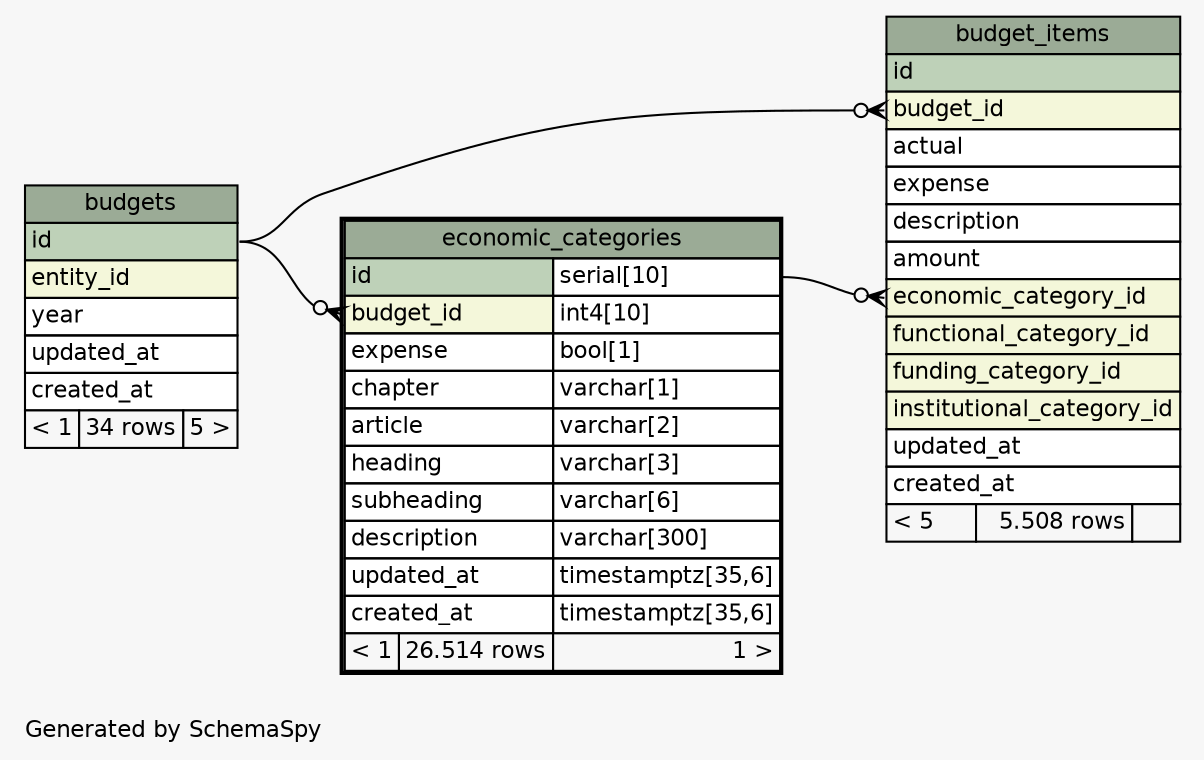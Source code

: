 // dot 2.36.0 on Linux 3.13.0-36-generic
// SchemaSpy rev 590
digraph "oneDegreeRelationshipsDiagram" {
  graph [
    rankdir="RL"
    bgcolor="#f7f7f7"
    label="\nGenerated by SchemaSpy"
    labeljust="l"
    nodesep="0.18"
    ranksep="0.46"
    fontname="Helvetica"
    fontsize="11"
  ];
  node [
    fontname="Helvetica"
    fontsize="11"
    shape="plaintext"
  ];
  edge [
    arrowsize="0.8"
  ];
  "budget_items":"budget_id":w -> "budgets":"id":e [arrowhead=none dir=back arrowtail=crowodot];
  "budget_items":"economic_category_id":w -> "economic_categories":"id.type":e [arrowhead=none dir=back arrowtail=crowodot];
  "economic_categories":"budget_id":w -> "budgets":"id":e [arrowhead=none dir=back arrowtail=crowodot];
  "budget_items" [
    label=<
    <TABLE BORDER="0" CELLBORDER="1" CELLSPACING="0" BGCOLOR="#ffffff">
      <TR><TD COLSPAN="3" BGCOLOR="#9bab96" ALIGN="CENTER">budget_items</TD></TR>
      <TR><TD PORT="id" COLSPAN="3" BGCOLOR="#bed1b8" ALIGN="LEFT">id</TD></TR>
      <TR><TD PORT="budget_id" COLSPAN="3" BGCOLOR="#f4f7da" ALIGN="LEFT">budget_id</TD></TR>
      <TR><TD PORT="actual" COLSPAN="3" ALIGN="LEFT">actual</TD></TR>
      <TR><TD PORT="expense" COLSPAN="3" ALIGN="LEFT">expense</TD></TR>
      <TR><TD PORT="description" COLSPAN="3" ALIGN="LEFT">description</TD></TR>
      <TR><TD PORT="amount" COLSPAN="3" ALIGN="LEFT">amount</TD></TR>
      <TR><TD PORT="economic_category_id" COLSPAN="3" BGCOLOR="#f4f7da" ALIGN="LEFT">economic_category_id</TD></TR>
      <TR><TD PORT="functional_category_id" COLSPAN="3" BGCOLOR="#f4f7da" ALIGN="LEFT">functional_category_id</TD></TR>
      <TR><TD PORT="funding_category_id" COLSPAN="3" BGCOLOR="#f4f7da" ALIGN="LEFT">funding_category_id</TD></TR>
      <TR><TD PORT="institutional_category_id" COLSPAN="3" BGCOLOR="#f4f7da" ALIGN="LEFT">institutional_category_id</TD></TR>
      <TR><TD PORT="updated_at" COLSPAN="3" ALIGN="LEFT">updated_at</TD></TR>
      <TR><TD PORT="created_at" COLSPAN="3" ALIGN="LEFT">created_at</TD></TR>
      <TR><TD ALIGN="LEFT" BGCOLOR="#f7f7f7">&lt; 5</TD><TD ALIGN="RIGHT" BGCOLOR="#f7f7f7">5.508 rows</TD><TD ALIGN="RIGHT" BGCOLOR="#f7f7f7">  </TD></TR>
    </TABLE>>
    URL="budget_items.html"
    tooltip="budget_items"
  ];
  "budgets" [
    label=<
    <TABLE BORDER="0" CELLBORDER="1" CELLSPACING="0" BGCOLOR="#ffffff">
      <TR><TD COLSPAN="3" BGCOLOR="#9bab96" ALIGN="CENTER">budgets</TD></TR>
      <TR><TD PORT="id" COLSPAN="3" BGCOLOR="#bed1b8" ALIGN="LEFT">id</TD></TR>
      <TR><TD PORT="entity_id" COLSPAN="3" BGCOLOR="#f4f7da" ALIGN="LEFT">entity_id</TD></TR>
      <TR><TD PORT="year" COLSPAN="3" ALIGN="LEFT">year</TD></TR>
      <TR><TD PORT="updated_at" COLSPAN="3" ALIGN="LEFT">updated_at</TD></TR>
      <TR><TD PORT="created_at" COLSPAN="3" ALIGN="LEFT">created_at</TD></TR>
      <TR><TD ALIGN="LEFT" BGCOLOR="#f7f7f7">&lt; 1</TD><TD ALIGN="RIGHT" BGCOLOR="#f7f7f7">34 rows</TD><TD ALIGN="RIGHT" BGCOLOR="#f7f7f7">5 &gt;</TD></TR>
    </TABLE>>
    URL="budgets.html"
    tooltip="budgets"
  ];
  "economic_categories" [
    label=<
    <TABLE BORDER="2" CELLBORDER="1" CELLSPACING="0" BGCOLOR="#ffffff">
      <TR><TD COLSPAN="3" BGCOLOR="#9bab96" ALIGN="CENTER">economic_categories</TD></TR>
      <TR><TD PORT="id" COLSPAN="2" BGCOLOR="#bed1b8" ALIGN="LEFT">id</TD><TD PORT="id.type" ALIGN="LEFT">serial[10]</TD></TR>
      <TR><TD PORT="budget_id" COLSPAN="2" BGCOLOR="#f4f7da" ALIGN="LEFT">budget_id</TD><TD PORT="budget_id.type" ALIGN="LEFT">int4[10]</TD></TR>
      <TR><TD PORT="expense" COLSPAN="2" ALIGN="LEFT">expense</TD><TD PORT="expense.type" ALIGN="LEFT">bool[1]</TD></TR>
      <TR><TD PORT="chapter" COLSPAN="2" ALIGN="LEFT">chapter</TD><TD PORT="chapter.type" ALIGN="LEFT">varchar[1]</TD></TR>
      <TR><TD PORT="article" COLSPAN="2" ALIGN="LEFT">article</TD><TD PORT="article.type" ALIGN="LEFT">varchar[2]</TD></TR>
      <TR><TD PORT="heading" COLSPAN="2" ALIGN="LEFT">heading</TD><TD PORT="heading.type" ALIGN="LEFT">varchar[3]</TD></TR>
      <TR><TD PORT="subheading" COLSPAN="2" ALIGN="LEFT">subheading</TD><TD PORT="subheading.type" ALIGN="LEFT">varchar[6]</TD></TR>
      <TR><TD PORT="description" COLSPAN="2" ALIGN="LEFT">description</TD><TD PORT="description.type" ALIGN="LEFT">varchar[300]</TD></TR>
      <TR><TD PORT="updated_at" COLSPAN="2" ALIGN="LEFT">updated_at</TD><TD PORT="updated_at.type" ALIGN="LEFT">timestamptz[35,6]</TD></TR>
      <TR><TD PORT="created_at" COLSPAN="2" ALIGN="LEFT">created_at</TD><TD PORT="created_at.type" ALIGN="LEFT">timestamptz[35,6]</TD></TR>
      <TR><TD ALIGN="LEFT" BGCOLOR="#f7f7f7">&lt; 1</TD><TD ALIGN="RIGHT" BGCOLOR="#f7f7f7">26.514 rows</TD><TD ALIGN="RIGHT" BGCOLOR="#f7f7f7">1 &gt;</TD></TR>
    </TABLE>>
    URL="economic_categories.html"
    tooltip="economic_categories"
  ];
}
